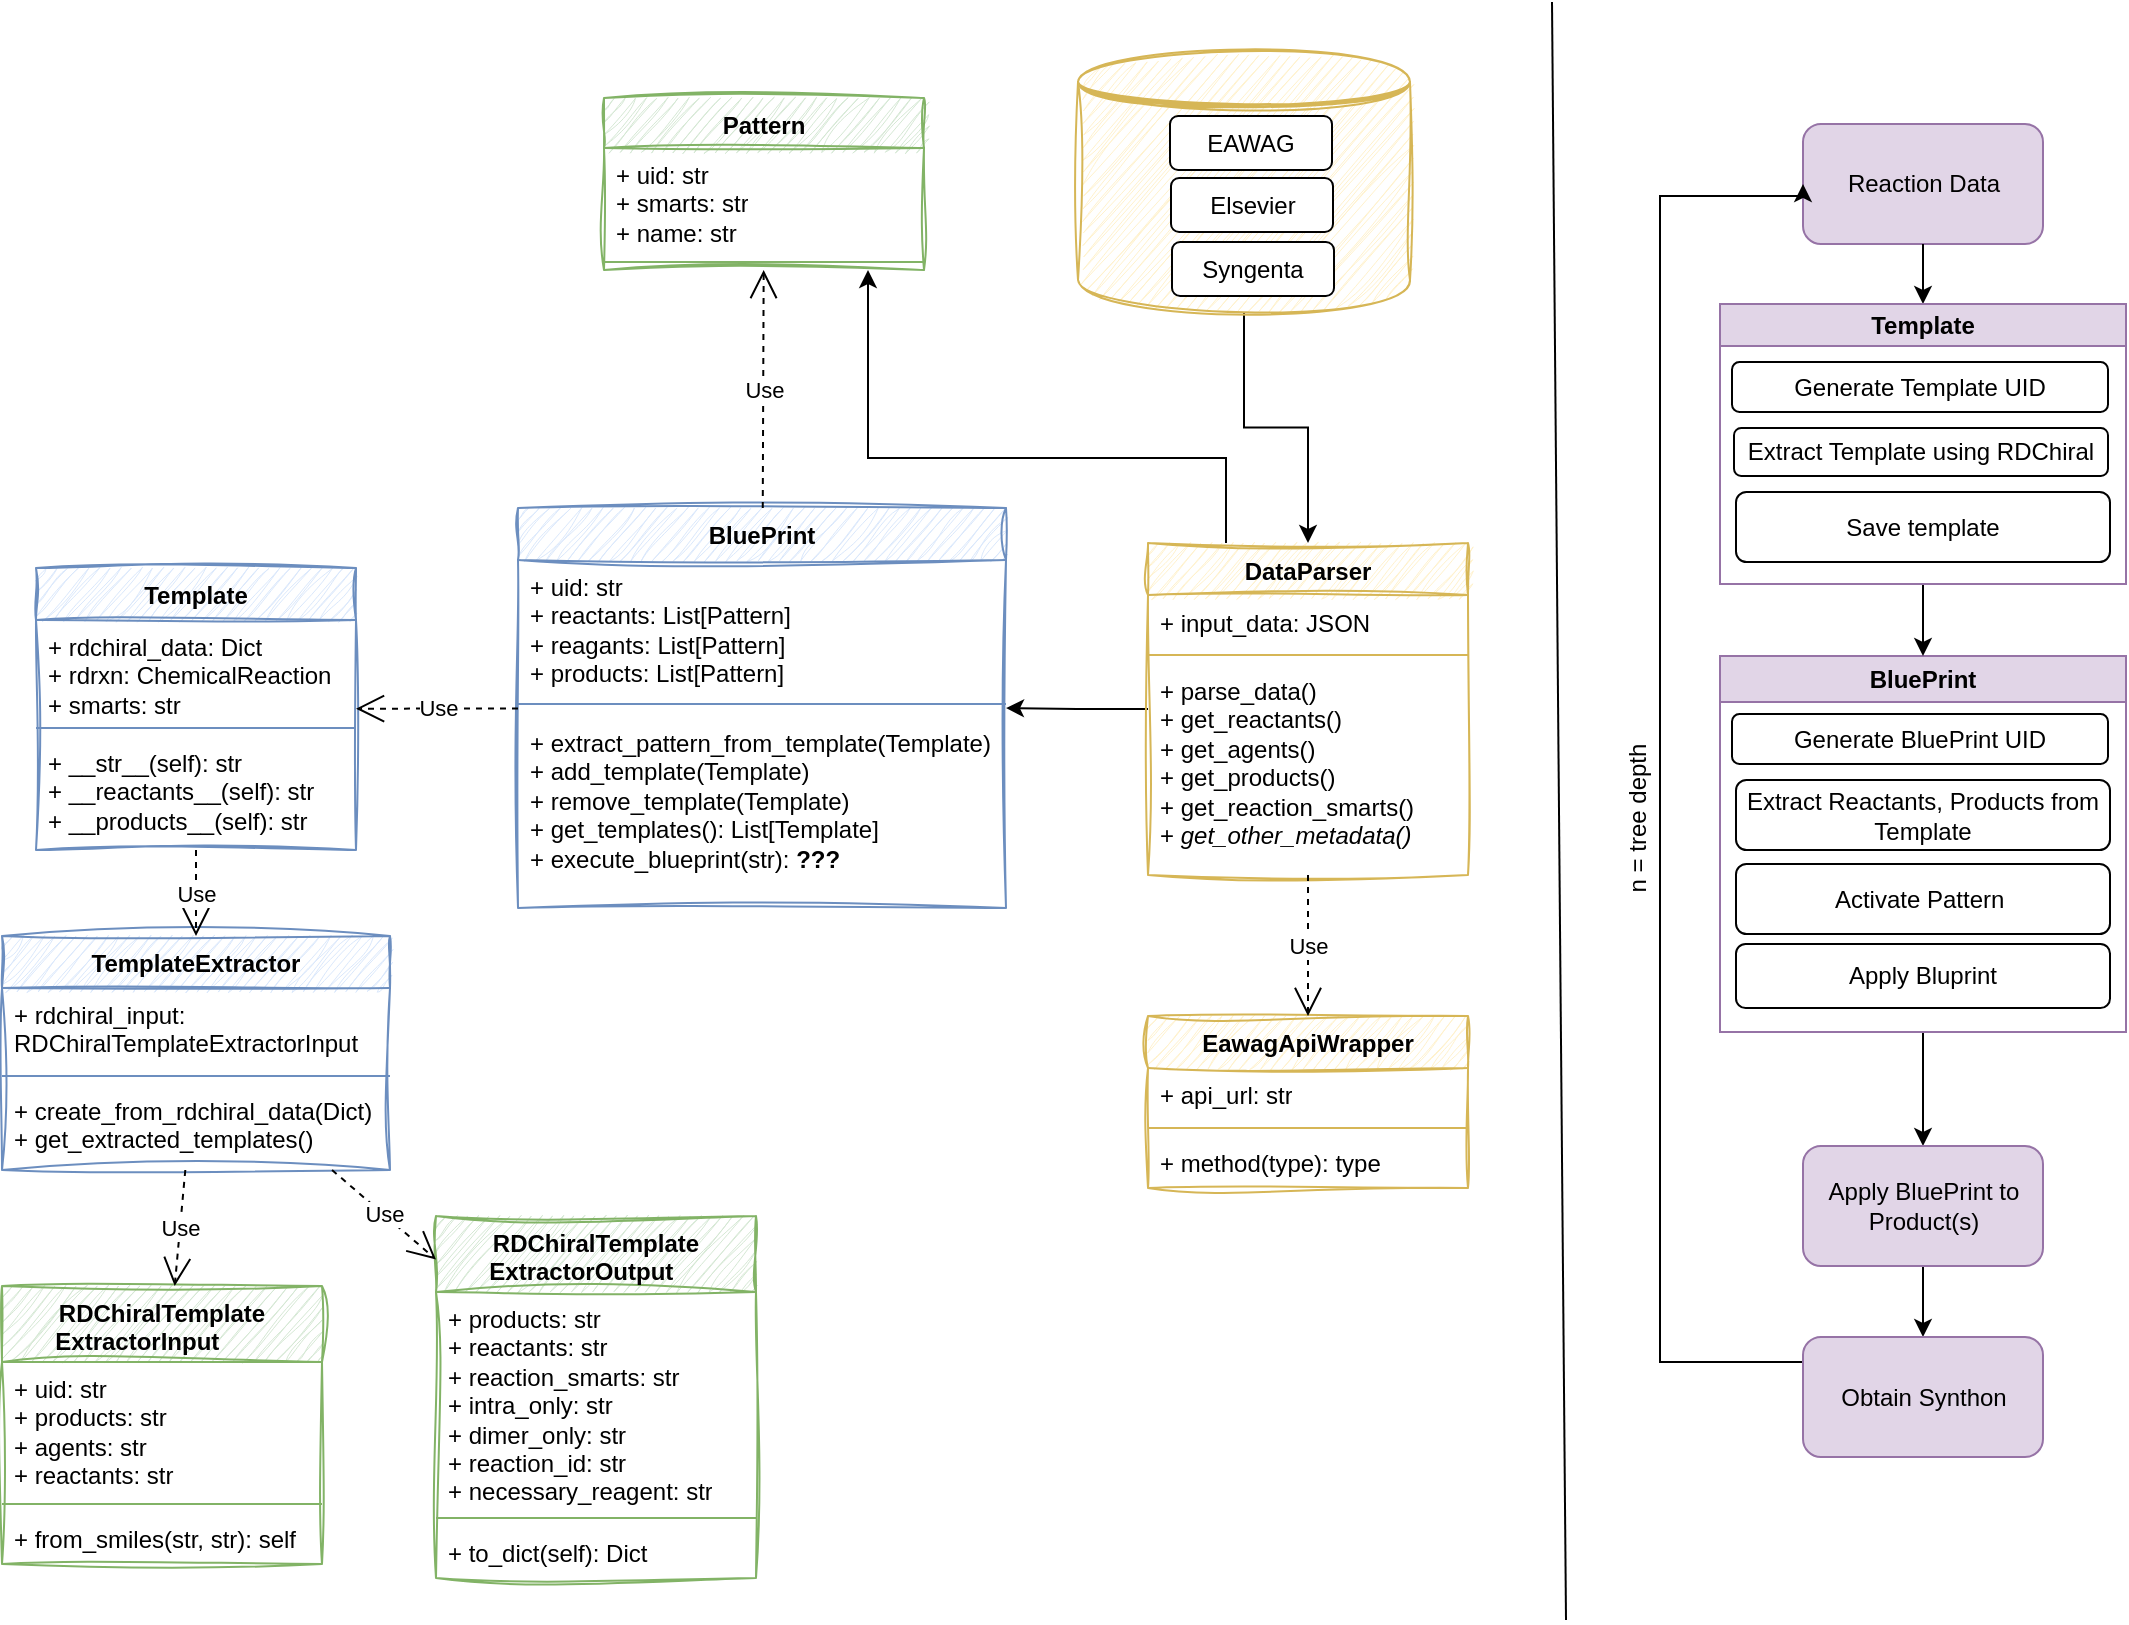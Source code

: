 <mxfile version="24.5.1" type="device">
  <diagram name="Page-1" id="9f46799a-70d6-7492-0946-bef42562c5a5">
    <mxGraphModel dx="1674" dy="844" grid="0" gridSize="10" guides="1" tooltips="1" connect="1" arrows="1" fold="1" page="1" pageScale="1" pageWidth="1100" pageHeight="850" background="none" math="0" shadow="0">
      <root>
        <mxCell id="0" />
        <mxCell id="1" parent="0" />
        <mxCell id="ssDQXMwypfggCC_dZt3f-1" value="BluePrint" style="swimlane;fontStyle=1;align=center;verticalAlign=top;childLayout=stackLayout;horizontal=1;startSize=26;horizontalStack=0;resizeParent=1;resizeParentMax=0;resizeLast=0;collapsible=1;marginBottom=0;whiteSpace=wrap;html=1;fillColor=#dae8fc;strokeColor=#6c8ebf;rounded=0;sketch=1;curveFitting=1;jiggle=2;shadow=0;glass=0;" parent="1" vertex="1">
          <mxGeometry x="287" y="270" width="244" height="200" as="geometry">
            <mxRectangle x="470" y="390" width="90" height="30" as="alternateBounds" />
          </mxGeometry>
        </mxCell>
        <mxCell id="ssDQXMwypfggCC_dZt3f-2" value="+ uid: str&lt;div&gt;&lt;div&gt;+ reactants: List[Pattern]&lt;/div&gt;&lt;div&gt;+ reagants: List[Pattern]&lt;/div&gt;&lt;div&gt;+ products: List[Pattern]&lt;/div&gt;&lt;/div&gt;" style="text;strokeColor=none;fillColor=none;align=left;verticalAlign=top;spacingLeft=4;spacingRight=4;overflow=hidden;rotatable=0;points=[[0,0.5],[1,0.5]];portConstraint=eastwest;whiteSpace=wrap;html=1;" parent="ssDQXMwypfggCC_dZt3f-1" vertex="1">
          <mxGeometry y="26" width="244" height="66" as="geometry" />
        </mxCell>
        <mxCell id="ssDQXMwypfggCC_dZt3f-3" value="" style="line;strokeWidth=1;fillColor=none;align=left;verticalAlign=middle;spacingTop=-1;spacingLeft=3;spacingRight=3;rotatable=0;labelPosition=right;points=[];portConstraint=eastwest;strokeColor=inherit;" parent="ssDQXMwypfggCC_dZt3f-1" vertex="1">
          <mxGeometry y="92" width="244" height="12" as="geometry" />
        </mxCell>
        <mxCell id="ssDQXMwypfggCC_dZt3f-4" value="&lt;div&gt;+ extract_pattern_from_template(Template)&lt;/div&gt;&lt;div&gt;+ add_template(Template)&lt;/div&gt;&lt;div&gt;+ remove_template(Template)&lt;/div&gt;&lt;div&gt;+ get_templates(): List[Template]&lt;/div&gt;+ execute_blueprint(str): &lt;b&gt;???&lt;/b&gt;" style="text;strokeColor=none;fillColor=none;align=left;verticalAlign=top;spacingLeft=4;spacingRight=4;overflow=hidden;rotatable=0;points=[[0,0.5],[1,0.5]];portConstraint=eastwest;whiteSpace=wrap;html=1;" parent="ssDQXMwypfggCC_dZt3f-1" vertex="1">
          <mxGeometry y="104" width="244" height="96" as="geometry" />
        </mxCell>
        <mxCell id="ssDQXMwypfggCC_dZt3f-5" value="Template" style="swimlane;fontStyle=1;align=center;verticalAlign=top;childLayout=stackLayout;horizontal=1;startSize=26;horizontalStack=0;resizeParent=1;resizeParentMax=0;resizeLast=0;collapsible=1;marginBottom=0;whiteSpace=wrap;html=1;fillColor=#dae8fc;strokeColor=#6c8ebf;sketch=1;curveFitting=1;jiggle=2;" parent="1" vertex="1">
          <mxGeometry x="46" y="300" width="160" height="141" as="geometry" />
        </mxCell>
        <mxCell id="ssDQXMwypfggCC_dZt3f-6" value="+ rdchiral_data: Dict&lt;div&gt;+ rdrxn: ChemicalReaction&lt;/div&gt;&lt;div&gt;+ smarts: str&lt;/div&gt;" style="text;strokeColor=none;fillColor=none;align=left;verticalAlign=top;spacingLeft=4;spacingRight=4;overflow=hidden;rotatable=0;points=[[0,0.5],[1,0.5]];portConstraint=eastwest;whiteSpace=wrap;html=1;" parent="ssDQXMwypfggCC_dZt3f-5" vertex="1">
          <mxGeometry y="26" width="160" height="50" as="geometry" />
        </mxCell>
        <mxCell id="ssDQXMwypfggCC_dZt3f-7" value="" style="line;strokeWidth=1;fillColor=none;align=left;verticalAlign=middle;spacingTop=-1;spacingLeft=3;spacingRight=3;rotatable=0;labelPosition=right;points=[];portConstraint=eastwest;strokeColor=inherit;" parent="ssDQXMwypfggCC_dZt3f-5" vertex="1">
          <mxGeometry y="76" width="160" height="8" as="geometry" />
        </mxCell>
        <mxCell id="ssDQXMwypfggCC_dZt3f-8" value="+ __str__(self): str&lt;div&gt;+ __reactants__(self): str&lt;/div&gt;&lt;div&gt;+ __products__(self): str&lt;/div&gt;" style="text;strokeColor=none;fillColor=none;align=left;verticalAlign=top;spacingLeft=4;spacingRight=4;overflow=hidden;rotatable=0;points=[[0,0.5],[1,0.5]];portConstraint=eastwest;whiteSpace=wrap;html=1;" parent="ssDQXMwypfggCC_dZt3f-5" vertex="1">
          <mxGeometry y="84" width="160" height="57" as="geometry" />
        </mxCell>
        <mxCell id="ssDQXMwypfggCC_dZt3f-9" value="RDChiralTemplate&lt;div&gt;ExtractorInput&lt;span style=&quot;white-space: pre;&quot;&gt;&#x9;&lt;/span&gt;&lt;/div&gt;" style="swimlane;fontStyle=1;align=center;verticalAlign=top;childLayout=stackLayout;horizontal=1;startSize=38;horizontalStack=0;resizeParent=1;resizeParentMax=0;resizeLast=0;collapsible=1;marginBottom=0;whiteSpace=wrap;html=1;fillColor=#d5e8d4;strokeColor=#82b366;sketch=1;curveFitting=1;jiggle=2;" parent="1" vertex="1">
          <mxGeometry x="29" y="659" width="160" height="139" as="geometry" />
        </mxCell>
        <mxCell id="ssDQXMwypfggCC_dZt3f-10" value="+ uid: str&lt;div&gt;+ products: str&lt;/div&gt;&lt;div&gt;+ agents: str&lt;/div&gt;&lt;div&gt;+ reactants: str&lt;/div&gt;" style="text;strokeColor=none;fillColor=none;align=left;verticalAlign=top;spacingLeft=4;spacingRight=4;overflow=hidden;rotatable=0;points=[[0,0.5],[1,0.5]];portConstraint=eastwest;whiteSpace=wrap;html=1;" parent="ssDQXMwypfggCC_dZt3f-9" vertex="1">
          <mxGeometry y="38" width="160" height="67" as="geometry" />
        </mxCell>
        <mxCell id="ssDQXMwypfggCC_dZt3f-11" value="" style="line;strokeWidth=1;fillColor=none;align=left;verticalAlign=middle;spacingTop=-1;spacingLeft=3;spacingRight=3;rotatable=0;labelPosition=right;points=[];portConstraint=eastwest;strokeColor=inherit;" parent="ssDQXMwypfggCC_dZt3f-9" vertex="1">
          <mxGeometry y="105" width="160" height="8" as="geometry" />
        </mxCell>
        <mxCell id="ssDQXMwypfggCC_dZt3f-12" value="+ from_smiles(str, str): self" style="text;strokeColor=none;fillColor=none;align=left;verticalAlign=top;spacingLeft=4;spacingRight=4;overflow=hidden;rotatable=0;points=[[0,0.5],[1,0.5]];portConstraint=eastwest;whiteSpace=wrap;html=1;" parent="ssDQXMwypfggCC_dZt3f-9" vertex="1">
          <mxGeometry y="113" width="160" height="26" as="geometry" />
        </mxCell>
        <mxCell id="ssDQXMwypfggCC_dZt3f-13" value="RDChiralTemplate&lt;div&gt;ExtractorOutput&lt;span style=&quot;white-space: pre;&quot;&gt;&#x9;&lt;/span&gt;&lt;/div&gt;" style="swimlane;fontStyle=1;align=center;verticalAlign=top;childLayout=stackLayout;horizontal=1;startSize=38;horizontalStack=0;resizeParent=1;resizeParentMax=0;resizeLast=0;collapsible=1;marginBottom=0;whiteSpace=wrap;html=1;fillColor=#d5e8d4;strokeColor=#82b366;sketch=1;curveFitting=1;jiggle=2;" parent="1" vertex="1">
          <mxGeometry x="246" y="624" width="160" height="181" as="geometry" />
        </mxCell>
        <mxCell id="ssDQXMwypfggCC_dZt3f-14" value="+ products: str&lt;div&gt;+ reactants: str&lt;/div&gt;&lt;div&gt;+ reaction_smarts: str&lt;/div&gt;&lt;div&gt;+ intra_only: str&lt;/div&gt;&lt;div&gt;+ dimer_only: str&lt;/div&gt;&lt;div&gt;+ reaction_id: str&lt;/div&gt;&lt;div&gt;+ necessary_reagent: str&lt;/div&gt;" style="text;strokeColor=none;fillColor=none;align=left;verticalAlign=top;spacingLeft=4;spacingRight=4;overflow=hidden;rotatable=0;points=[[0,0.5],[1,0.5]];portConstraint=eastwest;whiteSpace=wrap;html=1;" parent="ssDQXMwypfggCC_dZt3f-13" vertex="1">
          <mxGeometry y="38" width="160" height="109" as="geometry" />
        </mxCell>
        <mxCell id="ssDQXMwypfggCC_dZt3f-15" value="" style="line;strokeWidth=1;fillColor=none;align=left;verticalAlign=middle;spacingTop=-1;spacingLeft=3;spacingRight=3;rotatable=0;labelPosition=right;points=[];portConstraint=eastwest;strokeColor=inherit;" parent="ssDQXMwypfggCC_dZt3f-13" vertex="1">
          <mxGeometry y="147" width="160" height="8" as="geometry" />
        </mxCell>
        <mxCell id="ssDQXMwypfggCC_dZt3f-16" value="+ to_dict(self): Dict" style="text;strokeColor=none;fillColor=none;align=left;verticalAlign=top;spacingLeft=4;spacingRight=4;overflow=hidden;rotatable=0;points=[[0,0.5],[1,0.5]];portConstraint=eastwest;whiteSpace=wrap;html=1;" parent="ssDQXMwypfggCC_dZt3f-13" vertex="1">
          <mxGeometry y="155" width="160" height="26" as="geometry" />
        </mxCell>
        <mxCell id="ssDQXMwypfggCC_dZt3f-17" value="TemplateExtractor" style="swimlane;fontStyle=1;align=center;verticalAlign=top;childLayout=stackLayout;horizontal=1;startSize=26;horizontalStack=0;resizeParent=1;resizeParentMax=0;resizeLast=0;collapsible=1;marginBottom=0;whiteSpace=wrap;html=1;fillColor=#dae8fc;strokeColor=#6c8ebf;sketch=1;curveFitting=1;jiggle=2;" parent="1" vertex="1">
          <mxGeometry x="29" y="484" width="194" height="117" as="geometry" />
        </mxCell>
        <mxCell id="lTqDCnrOvVi8DkIeVP2k-27" value="+ rdchiral_input: RDChiralTemplateExtractorInput" style="text;strokeColor=none;fillColor=none;align=left;verticalAlign=top;spacingLeft=4;spacingRight=4;overflow=hidden;rotatable=0;points=[[0,0.5],[1,0.5]];portConstraint=eastwest;whiteSpace=wrap;html=1;" parent="ssDQXMwypfggCC_dZt3f-17" vertex="1">
          <mxGeometry y="26" width="194" height="40" as="geometry" />
        </mxCell>
        <mxCell id="lTqDCnrOvVi8DkIeVP2k-28" value="" style="line;strokeWidth=1;fillColor=none;align=left;verticalAlign=middle;spacingTop=-1;spacingLeft=3;spacingRight=3;rotatable=0;labelPosition=right;points=[];portConstraint=eastwest;strokeColor=inherit;" parent="ssDQXMwypfggCC_dZt3f-17" vertex="1">
          <mxGeometry y="66" width="194" height="8" as="geometry" />
        </mxCell>
        <mxCell id="ssDQXMwypfggCC_dZt3f-20" value="+ create_from_rdchiral_data(Dict)&lt;div&gt;+ get_extracted_templates()&lt;/div&gt;" style="text;strokeColor=none;fillColor=none;align=left;verticalAlign=top;spacingLeft=4;spacingRight=4;overflow=hidden;rotatable=0;points=[[0,0.5],[1,0.5]];portConstraint=eastwest;whiteSpace=wrap;html=1;" parent="ssDQXMwypfggCC_dZt3f-17" vertex="1">
          <mxGeometry y="74" width="194" height="43" as="geometry" />
        </mxCell>
        <mxCell id="ssDQXMwypfggCC_dZt3f-24" value="Use" style="endArrow=open;endSize=12;dashed=1;html=1;rounded=0;" parent="1" source="ssDQXMwypfggCC_dZt3f-17" target="ssDQXMwypfggCC_dZt3f-9" edge="1">
          <mxGeometry x="0.002" width="160" relative="1" as="geometry">
            <mxPoint x="42" y="278" as="sourcePoint" />
            <mxPoint x="202" y="278" as="targetPoint" />
            <mxPoint as="offset" />
          </mxGeometry>
        </mxCell>
        <mxCell id="ssDQXMwypfggCC_dZt3f-25" value="Use" style="endArrow=open;endSize=12;dashed=1;html=1;rounded=0;" parent="1" source="ssDQXMwypfggCC_dZt3f-17" target="ssDQXMwypfggCC_dZt3f-13" edge="1">
          <mxGeometry x="0.007" width="160" relative="1" as="geometry">
            <mxPoint x="519" y="269" as="sourcePoint" />
            <mxPoint x="679" y="269" as="targetPoint" />
            <mxPoint as="offset" />
          </mxGeometry>
        </mxCell>
        <mxCell id="ssDQXMwypfggCC_dZt3f-26" value="Use" style="endArrow=open;endSize=12;dashed=1;html=1;rounded=0;" parent="1" source="ssDQXMwypfggCC_dZt3f-5" target="ssDQXMwypfggCC_dZt3f-17" edge="1">
          <mxGeometry width="160" relative="1" as="geometry">
            <mxPoint x="468" y="431" as="sourcePoint" />
            <mxPoint x="628" y="431" as="targetPoint" />
          </mxGeometry>
        </mxCell>
        <mxCell id="ssDQXMwypfggCC_dZt3f-27" value="Use" style="endArrow=open;endSize=12;dashed=1;html=1;rounded=0;" parent="1" source="ssDQXMwypfggCC_dZt3f-1" target="ssDQXMwypfggCC_dZt3f-5" edge="1">
          <mxGeometry width="160" relative="1" as="geometry">
            <mxPoint x="468" y="331" as="sourcePoint" />
            <mxPoint x="628" y="331" as="targetPoint" />
          </mxGeometry>
        </mxCell>
        <mxCell id="ssDQXMwypfggCC_dZt3f-28" value="Reaction Data" style="rounded=1;whiteSpace=wrap;html=1;fillColor=#e1d5e7;strokeColor=#9673a6;" parent="1" vertex="1">
          <mxGeometry x="929.5" y="78" width="120" height="60" as="geometry" />
        </mxCell>
        <mxCell id="H1luVzeKqOh6T0eYCaA8-10" style="edgeStyle=orthogonalEdgeStyle;rounded=0;orthogonalLoop=1;jettySize=auto;html=1;exitX=0.5;exitY=1;exitDx=0;exitDy=0;entryX=0.5;entryY=0;entryDx=0;entryDy=0;" edge="1" parent="1" source="ssDQXMwypfggCC_dZt3f-32" target="ssDQXMwypfggCC_dZt3f-39">
          <mxGeometry relative="1" as="geometry" />
        </mxCell>
        <mxCell id="ssDQXMwypfggCC_dZt3f-32" value="BluePrint" style="swimlane;whiteSpace=wrap;html=1;fillColor=#e1d5e7;strokeColor=#9673a6;" parent="1" vertex="1">
          <mxGeometry x="888" y="344" width="203" height="188" as="geometry" />
        </mxCell>
        <mxCell id="ssDQXMwypfggCC_dZt3f-35" value="Generate BluePrint UID" style="rounded=1;whiteSpace=wrap;html=1;" parent="ssDQXMwypfggCC_dZt3f-32" vertex="1">
          <mxGeometry x="6" y="29" width="188" height="25" as="geometry" />
        </mxCell>
        <mxCell id="ssDQXMwypfggCC_dZt3f-37" value="Extract Reactants, Products from Template" style="rounded=1;whiteSpace=wrap;html=1;" parent="ssDQXMwypfggCC_dZt3f-32" vertex="1">
          <mxGeometry x="8" y="62" width="187" height="35" as="geometry" />
        </mxCell>
        <mxCell id="ssDQXMwypfggCC_dZt3f-38" value="Activate Pattern&amp;nbsp;" style="rounded=1;whiteSpace=wrap;html=1;" parent="ssDQXMwypfggCC_dZt3f-32" vertex="1">
          <mxGeometry x="8" y="104" width="187" height="35" as="geometry" />
        </mxCell>
        <mxCell id="H1luVzeKqOh6T0eYCaA8-8" value="Apply Bluprint" style="rounded=1;whiteSpace=wrap;html=1;" vertex="1" parent="ssDQXMwypfggCC_dZt3f-32">
          <mxGeometry x="8" y="144" width="187" height="32" as="geometry" />
        </mxCell>
        <mxCell id="ssDQXMwypfggCC_dZt3f-33" value="" style="endArrow=classic;html=1;rounded=0;exitX=0.5;exitY=1;exitDx=0;exitDy=0;entryX=0.5;entryY=0;entryDx=0;entryDy=0;" parent="1" source="H1luVzeKqOh6T0eYCaA8-2" target="ssDQXMwypfggCC_dZt3f-32" edge="1">
          <mxGeometry width="50" height="50" relative="1" as="geometry">
            <mxPoint x="749" y="282" as="sourcePoint" />
            <mxPoint x="799" y="232" as="targetPoint" />
          </mxGeometry>
        </mxCell>
        <mxCell id="ssDQXMwypfggCC_dZt3f-43" style="edgeStyle=orthogonalEdgeStyle;rounded=0;orthogonalLoop=1;jettySize=auto;html=1;exitX=0.5;exitY=1;exitDx=0;exitDy=0;entryX=0.5;entryY=0;entryDx=0;entryDy=0;" parent="1" source="ssDQXMwypfggCC_dZt3f-39" target="ssDQXMwypfggCC_dZt3f-42" edge="1">
          <mxGeometry relative="1" as="geometry" />
        </mxCell>
        <mxCell id="ssDQXMwypfggCC_dZt3f-39" value="Apply BluePrint to Product(s)" style="rounded=1;whiteSpace=wrap;html=1;fillColor=#e1d5e7;strokeColor=#9673a6;" parent="1" vertex="1">
          <mxGeometry x="929.5" y="589" width="120" height="60" as="geometry" />
        </mxCell>
        <mxCell id="ssDQXMwypfggCC_dZt3f-44" style="edgeStyle=orthogonalEdgeStyle;rounded=0;orthogonalLoop=1;jettySize=auto;html=1;exitX=0;exitY=0.5;exitDx=0;exitDy=0;entryX=0;entryY=0.5;entryDx=0;entryDy=0;" parent="1" source="ssDQXMwypfggCC_dZt3f-42" target="ssDQXMwypfggCC_dZt3f-28" edge="1">
          <mxGeometry relative="1" as="geometry">
            <Array as="points">
              <mxPoint x="858" y="697" />
              <mxPoint x="858" y="114" />
            </Array>
          </mxGeometry>
        </mxCell>
        <mxCell id="ssDQXMwypfggCC_dZt3f-42" value="Obtain Synthon" style="rounded=1;whiteSpace=wrap;html=1;fillColor=#e1d5e7;strokeColor=#9673a6;" parent="1" vertex="1">
          <mxGeometry x="929.5" y="684.5" width="120" height="60" as="geometry" />
        </mxCell>
        <mxCell id="ssDQXMwypfggCC_dZt3f-45" value="n = tree depth" style="text;html=1;align=center;verticalAlign=middle;whiteSpace=wrap;rounded=0;rotation=-90;" parent="1" vertex="1">
          <mxGeometry x="799" y="410" width="96" height="30" as="geometry" />
        </mxCell>
        <mxCell id="lTqDCnrOvVi8DkIeVP2k-10" style="edgeStyle=orthogonalEdgeStyle;rounded=0;orthogonalLoop=1;jettySize=auto;html=1;entryX=0.5;entryY=0;entryDx=0;entryDy=0;" parent="1" source="lTqDCnrOvVi8DkIeVP2k-1" target="lTqDCnrOvVi8DkIeVP2k-5" edge="1">
          <mxGeometry relative="1" as="geometry" />
        </mxCell>
        <mxCell id="lTqDCnrOvVi8DkIeVP2k-1" value="" style="shape=datastore;whiteSpace=wrap;html=1;fillColor=#fff2cc;strokeColor=#d6b656;sketch=1;curveFitting=1;jiggle=2;" parent="1" vertex="1">
          <mxGeometry x="567" y="41" width="166" height="131" as="geometry" />
        </mxCell>
        <mxCell id="lTqDCnrOvVi8DkIeVP2k-2" value="EAWAG" style="rounded=1;whiteSpace=wrap;html=1;" parent="1" vertex="1">
          <mxGeometry x="613" y="74" width="81" height="27" as="geometry" />
        </mxCell>
        <mxCell id="lTqDCnrOvVi8DkIeVP2k-3" value="Elsevier" style="rounded=1;whiteSpace=wrap;html=1;" parent="1" vertex="1">
          <mxGeometry x="613.5" y="105" width="81" height="27" as="geometry" />
        </mxCell>
        <mxCell id="lTqDCnrOvVi8DkIeVP2k-4" value="Syngenta" style="rounded=1;whiteSpace=wrap;html=1;" parent="1" vertex="1">
          <mxGeometry x="614" y="137" width="81" height="27" as="geometry" />
        </mxCell>
        <mxCell id="lTqDCnrOvVi8DkIeVP2k-11" style="edgeStyle=orthogonalEdgeStyle;rounded=0;orthogonalLoop=1;jettySize=auto;html=1;" parent="1" source="lTqDCnrOvVi8DkIeVP2k-5" target="ssDQXMwypfggCC_dZt3f-1" edge="1">
          <mxGeometry relative="1" as="geometry" />
        </mxCell>
        <mxCell id="lTqDCnrOvVi8DkIeVP2k-5" value="DataParser" style="swimlane;fontStyle=1;align=center;verticalAlign=top;childLayout=stackLayout;horizontal=1;startSize=26;horizontalStack=0;resizeParent=1;resizeParentMax=0;resizeLast=0;collapsible=1;marginBottom=0;whiteSpace=wrap;html=1;fillColor=#fff2cc;strokeColor=#d6b656;sketch=1;curveFitting=1;jiggle=2;rounded=0;" parent="1" vertex="1">
          <mxGeometry x="602" y="287.5" width="160" height="166" as="geometry" />
        </mxCell>
        <mxCell id="lTqDCnrOvVi8DkIeVP2k-6" value="+ input_data: JSON" style="text;strokeColor=none;fillColor=none;align=left;verticalAlign=top;spacingLeft=4;spacingRight=4;overflow=hidden;rotatable=0;points=[[0,0.5],[1,0.5]];portConstraint=eastwest;whiteSpace=wrap;html=1;" parent="lTqDCnrOvVi8DkIeVP2k-5" vertex="1">
          <mxGeometry y="26" width="160" height="26" as="geometry" />
        </mxCell>
        <mxCell id="lTqDCnrOvVi8DkIeVP2k-7" value="" style="line;strokeWidth=1;fillColor=none;align=left;verticalAlign=middle;spacingTop=-1;spacingLeft=3;spacingRight=3;rotatable=0;labelPosition=right;points=[];portConstraint=eastwest;strokeColor=inherit;" parent="lTqDCnrOvVi8DkIeVP2k-5" vertex="1">
          <mxGeometry y="52" width="160" height="8" as="geometry" />
        </mxCell>
        <mxCell id="lTqDCnrOvVi8DkIeVP2k-8" value="+ parse_data()&lt;div&gt;+ get_reactants()&lt;/div&gt;&lt;div&gt;+ get_agents()&lt;/div&gt;&lt;div&gt;+ get_products()&lt;/div&gt;&lt;div&gt;+ get_reaction_smarts()&lt;/div&gt;&lt;div&gt;+ &lt;i&gt;get_other_metadata()&lt;/i&gt;&lt;/div&gt;" style="text;strokeColor=none;fillColor=none;align=left;verticalAlign=top;spacingLeft=4;spacingRight=4;overflow=hidden;rotatable=0;points=[[0,0.5],[1,0.5]];portConstraint=eastwest;whiteSpace=wrap;html=1;" parent="lTqDCnrOvVi8DkIeVP2k-5" vertex="1">
          <mxGeometry y="60" width="160" height="106" as="geometry" />
        </mxCell>
        <mxCell id="lTqDCnrOvVi8DkIeVP2k-16" value="EawagApiWrapper" style="swimlane;fontStyle=1;align=center;verticalAlign=top;childLayout=stackLayout;horizontal=1;startSize=26;horizontalStack=0;resizeParent=1;resizeParentMax=0;resizeLast=0;collapsible=1;marginBottom=0;whiteSpace=wrap;html=1;fillColor=#fff2cc;strokeColor=#d6b656;sketch=1;curveFitting=1;jiggle=2;rounded=0;" parent="1" vertex="1">
          <mxGeometry x="602" y="524" width="160" height="86" as="geometry" />
        </mxCell>
        <mxCell id="lTqDCnrOvVi8DkIeVP2k-17" value="+ api_url: str" style="text;strokeColor=none;fillColor=none;align=left;verticalAlign=top;spacingLeft=4;spacingRight=4;overflow=hidden;rotatable=0;points=[[0,0.5],[1,0.5]];portConstraint=eastwest;whiteSpace=wrap;html=1;" parent="lTqDCnrOvVi8DkIeVP2k-16" vertex="1">
          <mxGeometry y="26" width="160" height="26" as="geometry" />
        </mxCell>
        <mxCell id="lTqDCnrOvVi8DkIeVP2k-18" value="" style="line;strokeWidth=1;fillColor=none;align=left;verticalAlign=middle;spacingTop=-1;spacingLeft=3;spacingRight=3;rotatable=0;labelPosition=right;points=[];portConstraint=eastwest;strokeColor=inherit;" parent="lTqDCnrOvVi8DkIeVP2k-16" vertex="1">
          <mxGeometry y="52" width="160" height="8" as="geometry" />
        </mxCell>
        <mxCell id="lTqDCnrOvVi8DkIeVP2k-19" value="+ method(type): type" style="text;strokeColor=none;fillColor=none;align=left;verticalAlign=top;spacingLeft=4;spacingRight=4;overflow=hidden;rotatable=0;points=[[0,0.5],[1,0.5]];portConstraint=eastwest;whiteSpace=wrap;html=1;" parent="lTqDCnrOvVi8DkIeVP2k-16" vertex="1">
          <mxGeometry y="60" width="160" height="26" as="geometry" />
        </mxCell>
        <mxCell id="lTqDCnrOvVi8DkIeVP2k-20" value="Use" style="endArrow=open;endSize=12;dashed=1;html=1;rounded=0;" parent="1" source="lTqDCnrOvVi8DkIeVP2k-5" target="lTqDCnrOvVi8DkIeVP2k-16" edge="1">
          <mxGeometry width="160" relative="1" as="geometry">
            <mxPoint x="361" y="328" as="sourcePoint" />
            <mxPoint x="521" y="328" as="targetPoint" />
          </mxGeometry>
        </mxCell>
        <mxCell id="lTqDCnrOvVi8DkIeVP2k-21" value="Pattern" style="swimlane;fontStyle=1;align=center;verticalAlign=top;childLayout=stackLayout;horizontal=1;startSize=25;horizontalStack=0;resizeParent=1;resizeParentMax=0;resizeLast=0;collapsible=1;marginBottom=0;whiteSpace=wrap;html=1;fillColor=#d5e8d4;strokeColor=#82b366;sketch=1;curveFitting=1;jiggle=2;" parent="1" vertex="1">
          <mxGeometry x="330" y="65" width="160" height="86" as="geometry" />
        </mxCell>
        <mxCell id="lTqDCnrOvVi8DkIeVP2k-22" value="+ uid: str&lt;div&gt;+ smarts: str&lt;/div&gt;&lt;div&gt;+ name: str&lt;/div&gt;" style="text;strokeColor=none;fillColor=none;align=left;verticalAlign=top;spacingLeft=4;spacingRight=4;overflow=hidden;rotatable=0;points=[[0,0.5],[1,0.5]];portConstraint=eastwest;whiteSpace=wrap;html=1;" parent="lTqDCnrOvVi8DkIeVP2k-21" vertex="1">
          <mxGeometry y="25" width="160" height="53" as="geometry" />
        </mxCell>
        <mxCell id="lTqDCnrOvVi8DkIeVP2k-23" value="" style="line;strokeWidth=1;fillColor=none;align=left;verticalAlign=middle;spacingTop=-1;spacingLeft=3;spacingRight=3;rotatable=0;labelPosition=right;points=[];portConstraint=eastwest;strokeColor=inherit;" parent="lTqDCnrOvVi8DkIeVP2k-21" vertex="1">
          <mxGeometry y="78" width="160" height="8" as="geometry" />
        </mxCell>
        <mxCell id="lTqDCnrOvVi8DkIeVP2k-25" style="edgeStyle=orthogonalEdgeStyle;rounded=0;orthogonalLoop=1;jettySize=auto;html=1;" parent="1" source="lTqDCnrOvVi8DkIeVP2k-5" target="lTqDCnrOvVi8DkIeVP2k-21" edge="1">
          <mxGeometry relative="1" as="geometry">
            <mxPoint x="597" y="259.5" as="sourcePoint" />
            <mxPoint x="461" y="78" as="targetPoint" />
            <Array as="points">
              <mxPoint x="641" y="245" />
              <mxPoint x="462" y="245" />
            </Array>
          </mxGeometry>
        </mxCell>
        <mxCell id="lTqDCnrOvVi8DkIeVP2k-26" value="Use" style="endArrow=open;endSize=12;dashed=1;html=1;rounded=0;" parent="1" source="ssDQXMwypfggCC_dZt3f-1" target="lTqDCnrOvVi8DkIeVP2k-21" edge="1">
          <mxGeometry width="160" relative="1" as="geometry">
            <mxPoint x="385" y="332" as="sourcePoint" />
            <mxPoint x="545" y="332" as="targetPoint" />
          </mxGeometry>
        </mxCell>
        <mxCell id="lTqDCnrOvVi8DkIeVP2k-29" value="" style="endArrow=none;html=1;rounded=0;" parent="1" edge="1">
          <mxGeometry width="50" height="50" relative="1" as="geometry">
            <mxPoint x="811" y="826" as="sourcePoint" />
            <mxPoint x="804" y="17" as="targetPoint" />
          </mxGeometry>
        </mxCell>
        <mxCell id="H1luVzeKqOh6T0eYCaA8-7" value="" style="endArrow=classic;html=1;rounded=0;exitX=0.5;exitY=1;exitDx=0;exitDy=0;entryX=0.5;entryY=0;entryDx=0;entryDy=0;" edge="1" parent="1" source="ssDQXMwypfggCC_dZt3f-28" target="H1luVzeKqOh6T0eYCaA8-2">
          <mxGeometry width="50" height="50" relative="1" as="geometry">
            <mxPoint x="992" y="242" as="sourcePoint" />
            <mxPoint x="992" y="395" as="targetPoint" />
          </mxGeometry>
        </mxCell>
        <mxCell id="H1luVzeKqOh6T0eYCaA8-2" value="Template" style="swimlane;whiteSpace=wrap;html=1;fillColor=#e1d5e7;strokeColor=#9673a6;startSize=21;" vertex="1" parent="1">
          <mxGeometry x="888" y="168" width="203" height="140" as="geometry" />
        </mxCell>
        <mxCell id="H1luVzeKqOh6T0eYCaA8-3" value="Generate Template UID" style="rounded=1;whiteSpace=wrap;html=1;" vertex="1" parent="H1luVzeKqOh6T0eYCaA8-2">
          <mxGeometry x="6" y="29" width="188" height="25" as="geometry" />
        </mxCell>
        <mxCell id="H1luVzeKqOh6T0eYCaA8-4" value="Extract Template using RDChiral" style="rounded=1;whiteSpace=wrap;html=1;" vertex="1" parent="H1luVzeKqOh6T0eYCaA8-2">
          <mxGeometry x="7" y="62" width="187" height="24" as="geometry" />
        </mxCell>
        <mxCell id="H1luVzeKqOh6T0eYCaA8-5" value="Save template" style="rounded=1;whiteSpace=wrap;html=1;" vertex="1" parent="H1luVzeKqOh6T0eYCaA8-2">
          <mxGeometry x="8" y="94" width="187" height="35" as="geometry" />
        </mxCell>
      </root>
    </mxGraphModel>
  </diagram>
</mxfile>
